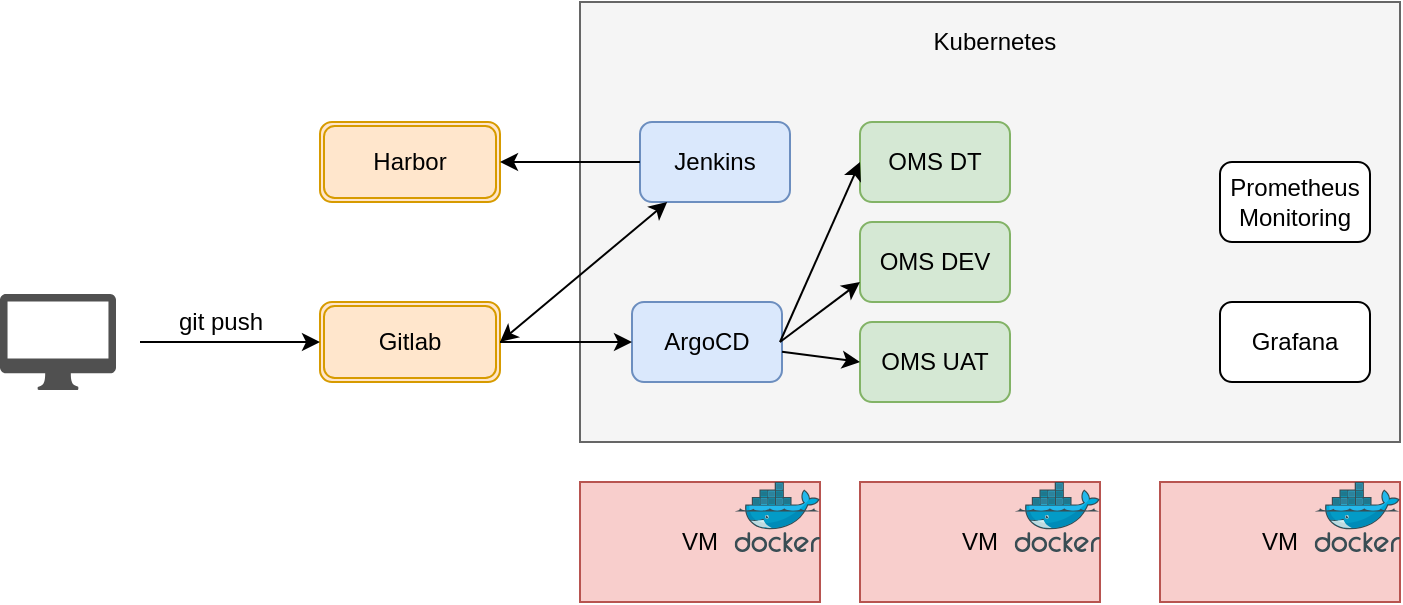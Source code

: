<mxfile version="13.7.1" type="github">
  <diagram id="uevzfpadG8BJx-zsAJZ2" name="Page-1">
    <mxGraphModel dx="1343" dy="702" grid="1" gridSize="10" guides="1" tooltips="1" connect="1" arrows="1" fold="1" page="1" pageScale="1" pageWidth="827" pageHeight="1169" math="0" shadow="0">
      <root>
        <mxCell id="0" />
        <mxCell id="1" parent="0" />
        <mxCell id="7sBLjf1K2WScxn9F28ua-1" value="&lt;div&gt;VM&lt;/div&gt;" style="rounded=0;whiteSpace=wrap;html=1;fillColor=#f8cecc;strokeColor=#b85450;" parent="1" vertex="1">
          <mxGeometry x="350" y="440" width="120" height="60" as="geometry" />
        </mxCell>
        <mxCell id="7sBLjf1K2WScxn9F28ua-2" value="&lt;div&gt;VM&lt;/div&gt;" style="rounded=0;whiteSpace=wrap;html=1;fillColor=#f8cecc;strokeColor=#b85450;" parent="1" vertex="1">
          <mxGeometry x="490" y="440" width="120" height="60" as="geometry" />
        </mxCell>
        <mxCell id="7sBLjf1K2WScxn9F28ua-3" value="&lt;div&gt;VM&lt;/div&gt;" style="rounded=0;whiteSpace=wrap;html=1;fillColor=#f8cecc;strokeColor=#b85450;" parent="1" vertex="1">
          <mxGeometry x="640" y="440" width="120" height="60" as="geometry" />
        </mxCell>
        <mxCell id="7sBLjf1K2WScxn9F28ua-4" value="" style="rounded=0;whiteSpace=wrap;html=1;fillColor=#f5f5f5;strokeColor=#666666;fontColor=#333333;" parent="1" vertex="1">
          <mxGeometry x="350" y="200" width="410" height="220" as="geometry" />
        </mxCell>
        <mxCell id="7sBLjf1K2WScxn9F28ua-5" value="&lt;div&gt;Kubernetes&lt;/div&gt;" style="text;html=1;strokeColor=none;fillColor=none;align=center;verticalAlign=middle;whiteSpace=wrap;rounded=0;" parent="1" vertex="1">
          <mxGeometry x="490" y="210" width="135" height="20" as="geometry" />
        </mxCell>
        <mxCell id="7sBLjf1K2WScxn9F28ua-7" value="Jenkins" style="rounded=1;whiteSpace=wrap;html=1;fillColor=#dae8fc;strokeColor=#6c8ebf;" parent="1" vertex="1">
          <mxGeometry x="380" y="260" width="75" height="40" as="geometry" />
        </mxCell>
        <mxCell id="7sBLjf1K2WScxn9F28ua-8" value="ArgoCD" style="rounded=1;whiteSpace=wrap;html=1;fillColor=#dae8fc;strokeColor=#6c8ebf;" parent="1" vertex="1">
          <mxGeometry x="376" y="350" width="75" height="40" as="geometry" />
        </mxCell>
        <mxCell id="7sBLjf1K2WScxn9F28ua-9" value="&lt;div&gt;Prometheus&lt;/div&gt;&lt;div&gt;Monitoring&lt;br&gt;&lt;/div&gt;" style="rounded=1;whiteSpace=wrap;html=1;" parent="1" vertex="1">
          <mxGeometry x="670" y="280" width="75" height="40" as="geometry" />
        </mxCell>
        <mxCell id="7sBLjf1K2WScxn9F28ua-10" value="Grafana" style="rounded=1;whiteSpace=wrap;html=1;" parent="1" vertex="1">
          <mxGeometry x="670" y="350" width="75" height="40" as="geometry" />
        </mxCell>
        <mxCell id="7sBLjf1K2WScxn9F28ua-11" value="OMS DEV" style="rounded=1;whiteSpace=wrap;html=1;fillColor=#d5e8d4;strokeColor=#82b366;" parent="1" vertex="1">
          <mxGeometry x="490" y="310" width="75" height="40" as="geometry" />
        </mxCell>
        <mxCell id="7sBLjf1K2WScxn9F28ua-12" value="OMS DT" style="rounded=1;whiteSpace=wrap;html=1;fillColor=#d5e8d4;strokeColor=#82b366;" parent="1" vertex="1">
          <mxGeometry x="490" y="260" width="75" height="40" as="geometry" />
        </mxCell>
        <mxCell id="7sBLjf1K2WScxn9F28ua-13" value="OMS UAT" style="rounded=1;whiteSpace=wrap;html=1;fillColor=#d5e8d4;strokeColor=#82b366;" parent="1" vertex="1">
          <mxGeometry x="490" y="360" width="75" height="40" as="geometry" />
        </mxCell>
        <mxCell id="7sBLjf1K2WScxn9F28ua-14" value="Harbor" style="shape=ext;double=1;rounded=1;whiteSpace=wrap;html=1;fillColor=#ffe6cc;strokeColor=#d79b00;" parent="1" vertex="1">
          <mxGeometry x="220" y="260" width="90" height="40" as="geometry" />
        </mxCell>
        <mxCell id="7sBLjf1K2WScxn9F28ua-15" value="Gitlab" style="shape=ext;double=1;rounded=1;whiteSpace=wrap;html=1;fillColor=#ffe6cc;strokeColor=#d79b00;" parent="1" vertex="1">
          <mxGeometry x="220" y="350" width="90" height="40" as="geometry" />
        </mxCell>
        <mxCell id="7sBLjf1K2WScxn9F28ua-18" value="" style="endArrow=classic;html=1;entryX=0;entryY=0.5;entryDx=0;entryDy=0;" parent="1" target="7sBLjf1K2WScxn9F28ua-15" edge="1">
          <mxGeometry width="50" height="50" relative="1" as="geometry">
            <mxPoint x="130" y="370" as="sourcePoint" />
            <mxPoint x="180" y="360" as="targetPoint" />
          </mxGeometry>
        </mxCell>
        <mxCell id="7sBLjf1K2WScxn9F28ua-19" value="git push" style="text;html=1;align=center;verticalAlign=middle;resizable=0;points=[];autosize=1;" parent="1" vertex="1">
          <mxGeometry x="140" y="350" width="60" height="20" as="geometry" />
        </mxCell>
        <mxCell id="7sBLjf1K2WScxn9F28ua-21" value="" style="endArrow=classic;html=1;entryX=1;entryY=0.5;entryDx=0;entryDy=0;exitX=0;exitY=0.5;exitDx=0;exitDy=0;" parent="1" source="7sBLjf1K2WScxn9F28ua-7" target="7sBLjf1K2WScxn9F28ua-14" edge="1">
          <mxGeometry width="50" height="50" relative="1" as="geometry">
            <mxPoint x="350" y="350" as="sourcePoint" />
            <mxPoint x="400" y="300" as="targetPoint" />
          </mxGeometry>
        </mxCell>
        <mxCell id="7sBLjf1K2WScxn9F28ua-22" value="" style="endArrow=classic;startArrow=classic;html=1;exitX=1;exitY=0.5;exitDx=0;exitDy=0;" parent="1" source="7sBLjf1K2WScxn9F28ua-15" target="7sBLjf1K2WScxn9F28ua-7" edge="1">
          <mxGeometry width="50" height="50" relative="1" as="geometry">
            <mxPoint x="330" y="380" as="sourcePoint" />
            <mxPoint x="370" y="350" as="targetPoint" />
          </mxGeometry>
        </mxCell>
        <mxCell id="7sBLjf1K2WScxn9F28ua-23" value="" style="endArrow=classic;html=1;entryX=0;entryY=0.5;entryDx=0;entryDy=0;exitX=1;exitY=0.5;exitDx=0;exitDy=0;" parent="1" source="7sBLjf1K2WScxn9F28ua-15" target="7sBLjf1K2WScxn9F28ua-8" edge="1">
          <mxGeometry width="50" height="50" relative="1" as="geometry">
            <mxPoint x="140" y="220" as="sourcePoint" />
            <mxPoint x="190" y="170" as="targetPoint" />
          </mxGeometry>
        </mxCell>
        <mxCell id="7sBLjf1K2WScxn9F28ua-24" value="" style="endArrow=classic;html=1;entryX=0;entryY=0.5;entryDx=0;entryDy=0;" parent="1" target="7sBLjf1K2WScxn9F28ua-12" edge="1">
          <mxGeometry width="50" height="50" relative="1" as="geometry">
            <mxPoint x="450" y="370" as="sourcePoint" />
            <mxPoint x="500" y="330" as="targetPoint" />
          </mxGeometry>
        </mxCell>
        <mxCell id="7sBLjf1K2WScxn9F28ua-25" value="" style="endArrow=classic;html=1;entryX=0;entryY=0.75;entryDx=0;entryDy=0;" parent="1" target="7sBLjf1K2WScxn9F28ua-11" edge="1">
          <mxGeometry width="50" height="50" relative="1" as="geometry">
            <mxPoint x="450" y="370" as="sourcePoint" />
            <mxPoint x="510" y="340" as="targetPoint" />
          </mxGeometry>
        </mxCell>
        <mxCell id="7sBLjf1K2WScxn9F28ua-26" value="" style="endArrow=classic;html=1;entryX=0;entryY=0.5;entryDx=0;entryDy=0;" parent="1" source="7sBLjf1K2WScxn9F28ua-8" target="7sBLjf1K2WScxn9F28ua-13" edge="1">
          <mxGeometry width="50" height="50" relative="1" as="geometry">
            <mxPoint x="451" y="420" as="sourcePoint" />
            <mxPoint x="521.711" y="370" as="targetPoint" />
          </mxGeometry>
        </mxCell>
        <mxCell id="H8rfc7e1gwUF_VrN6Ojt-1" value="" style="pointerEvents=1;shadow=0;dashed=0;html=1;strokeColor=none;fillColor=#505050;labelPosition=center;verticalLabelPosition=bottom;verticalAlign=top;outlineConnect=0;align=center;shape=mxgraph.office.devices.mac_client;" vertex="1" parent="1">
          <mxGeometry x="60" y="346" width="58" height="48" as="geometry" />
        </mxCell>
        <mxCell id="H8rfc7e1gwUF_VrN6Ojt-3" value="" style="aspect=fixed;html=1;points=[];align=center;image;fontSize=12;image=img/lib/mscae/Docker.svg;" vertex="1" parent="1">
          <mxGeometry x="427.32" y="440" width="42.68" height="35" as="geometry" />
        </mxCell>
        <mxCell id="H8rfc7e1gwUF_VrN6Ojt-6" value="" style="aspect=fixed;html=1;points=[];align=center;image;fontSize=12;image=img/lib/mscae/Docker.svg;" vertex="1" parent="1">
          <mxGeometry x="567.32" y="440" width="42.68" height="35" as="geometry" />
        </mxCell>
        <mxCell id="H8rfc7e1gwUF_VrN6Ojt-7" value="" style="aspect=fixed;html=1;points=[];align=center;image;fontSize=12;image=img/lib/mscae/Docker.svg;" vertex="1" parent="1">
          <mxGeometry x="717.32" y="440" width="42.68" height="35" as="geometry" />
        </mxCell>
      </root>
    </mxGraphModel>
  </diagram>
</mxfile>
